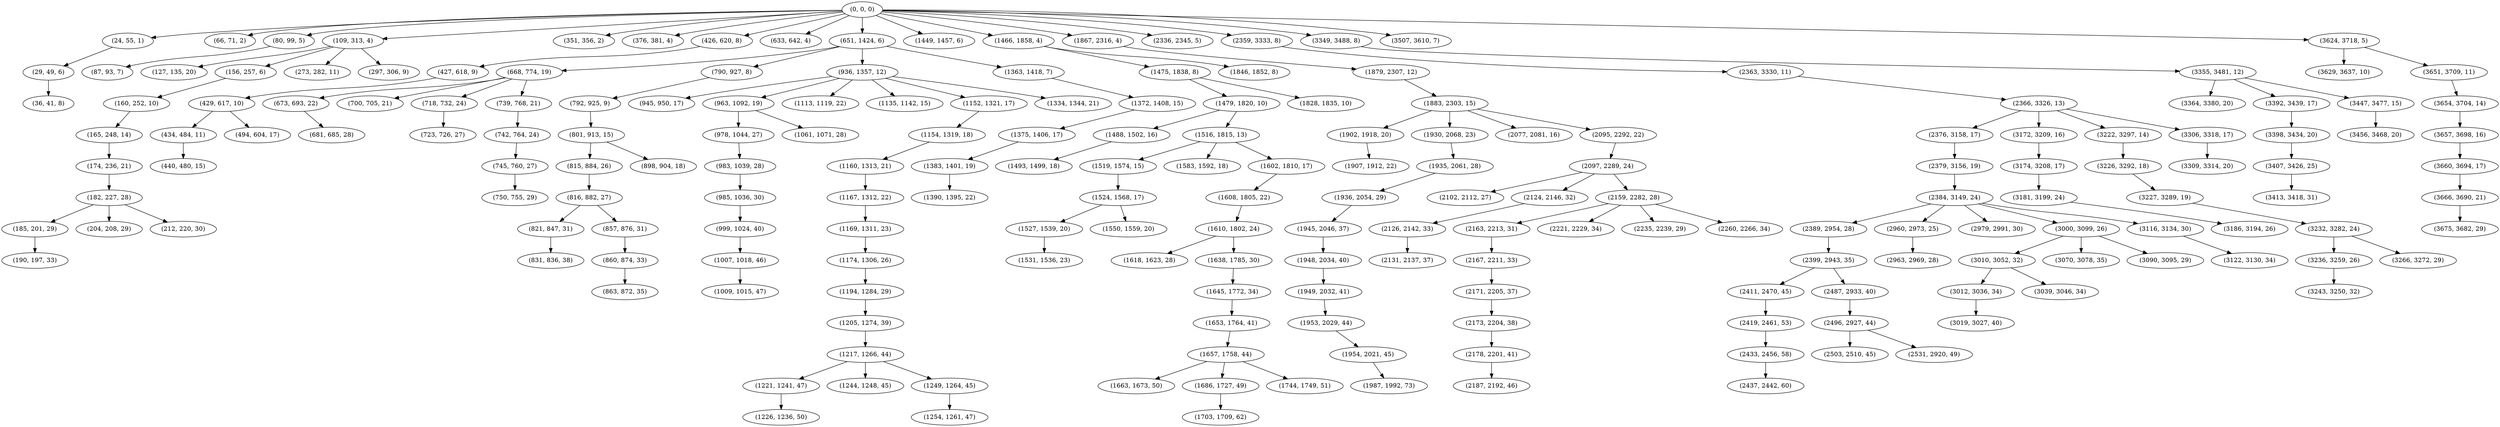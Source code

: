digraph tree {
    "(0, 0, 0)";
    "(24, 55, 1)";
    "(29, 49, 6)";
    "(36, 41, 8)";
    "(66, 71, 2)";
    "(80, 99, 5)";
    "(87, 93, 7)";
    "(109, 313, 4)";
    "(127, 135, 20)";
    "(156, 257, 6)";
    "(160, 252, 10)";
    "(165, 248, 14)";
    "(174, 236, 21)";
    "(182, 227, 28)";
    "(185, 201, 29)";
    "(190, 197, 33)";
    "(204, 208, 29)";
    "(212, 220, 30)";
    "(273, 282, 11)";
    "(297, 306, 9)";
    "(351, 356, 2)";
    "(376, 381, 4)";
    "(426, 620, 8)";
    "(427, 618, 9)";
    "(429, 617, 10)";
    "(434, 484, 11)";
    "(440, 480, 15)";
    "(494, 604, 17)";
    "(633, 642, 4)";
    "(651, 1424, 6)";
    "(668, 774, 19)";
    "(673, 693, 22)";
    "(681, 685, 28)";
    "(700, 705, 21)";
    "(718, 732, 24)";
    "(723, 726, 27)";
    "(739, 768, 21)";
    "(742, 764, 24)";
    "(745, 760, 27)";
    "(750, 755, 29)";
    "(790, 927, 8)";
    "(792, 925, 9)";
    "(801, 913, 15)";
    "(815, 884, 26)";
    "(816, 882, 27)";
    "(821, 847, 31)";
    "(831, 836, 38)";
    "(857, 876, 31)";
    "(860, 874, 33)";
    "(863, 872, 35)";
    "(898, 904, 18)";
    "(936, 1357, 12)";
    "(945, 950, 17)";
    "(963, 1092, 19)";
    "(978, 1044, 27)";
    "(983, 1039, 28)";
    "(985, 1036, 30)";
    "(999, 1024, 40)";
    "(1007, 1018, 46)";
    "(1009, 1015, 47)";
    "(1061, 1071, 28)";
    "(1113, 1119, 22)";
    "(1135, 1142, 15)";
    "(1152, 1321, 17)";
    "(1154, 1319, 18)";
    "(1160, 1313, 21)";
    "(1167, 1312, 22)";
    "(1169, 1311, 23)";
    "(1174, 1306, 26)";
    "(1194, 1284, 29)";
    "(1205, 1274, 39)";
    "(1217, 1266, 44)";
    "(1221, 1241, 47)";
    "(1226, 1236, 50)";
    "(1244, 1248, 45)";
    "(1249, 1264, 45)";
    "(1254, 1261, 47)";
    "(1334, 1344, 21)";
    "(1363, 1418, 7)";
    "(1372, 1408, 15)";
    "(1375, 1406, 17)";
    "(1383, 1401, 19)";
    "(1390, 1395, 22)";
    "(1449, 1457, 6)";
    "(1466, 1858, 4)";
    "(1475, 1838, 8)";
    "(1479, 1820, 10)";
    "(1488, 1502, 16)";
    "(1493, 1499, 18)";
    "(1516, 1815, 13)";
    "(1519, 1574, 15)";
    "(1524, 1568, 17)";
    "(1527, 1539, 20)";
    "(1531, 1536, 23)";
    "(1550, 1559, 20)";
    "(1583, 1592, 18)";
    "(1602, 1810, 17)";
    "(1608, 1805, 22)";
    "(1610, 1802, 24)";
    "(1618, 1623, 28)";
    "(1638, 1785, 30)";
    "(1645, 1772, 34)";
    "(1653, 1764, 41)";
    "(1657, 1758, 44)";
    "(1663, 1673, 50)";
    "(1686, 1727, 49)";
    "(1703, 1709, 62)";
    "(1744, 1749, 51)";
    "(1828, 1835, 10)";
    "(1846, 1852, 8)";
    "(1867, 2316, 4)";
    "(1879, 2307, 12)";
    "(1883, 2303, 15)";
    "(1902, 1918, 20)";
    "(1907, 1912, 22)";
    "(1930, 2068, 23)";
    "(1935, 2061, 28)";
    "(1936, 2054, 29)";
    "(1945, 2046, 37)";
    "(1948, 2034, 40)";
    "(1949, 2032, 41)";
    "(1953, 2029, 44)";
    "(1954, 2021, 45)";
    "(1987, 1992, 73)";
    "(2077, 2081, 16)";
    "(2095, 2292, 22)";
    "(2097, 2289, 24)";
    "(2102, 2112, 27)";
    "(2124, 2146, 32)";
    "(2126, 2142, 33)";
    "(2131, 2137, 37)";
    "(2159, 2282, 28)";
    "(2163, 2213, 31)";
    "(2167, 2211, 33)";
    "(2171, 2205, 37)";
    "(2173, 2204, 38)";
    "(2178, 2201, 41)";
    "(2187, 2192, 46)";
    "(2221, 2229, 34)";
    "(2235, 2239, 29)";
    "(2260, 2266, 34)";
    "(2336, 2345, 5)";
    "(2359, 3333, 8)";
    "(2363, 3330, 11)";
    "(2366, 3326, 13)";
    "(2376, 3158, 17)";
    "(2379, 3156, 19)";
    "(2384, 3149, 24)";
    "(2389, 2954, 28)";
    "(2399, 2943, 35)";
    "(2411, 2470, 45)";
    "(2419, 2461, 53)";
    "(2433, 2456, 58)";
    "(2437, 2442, 60)";
    "(2487, 2933, 40)";
    "(2496, 2927, 44)";
    "(2503, 2510, 45)";
    "(2531, 2920, 49)";
    "(2960, 2973, 25)";
    "(2963, 2969, 28)";
    "(2979, 2991, 30)";
    "(3000, 3099, 26)";
    "(3010, 3052, 32)";
    "(3012, 3036, 34)";
    "(3019, 3027, 40)";
    "(3039, 3046, 34)";
    "(3070, 3078, 35)";
    "(3090, 3095, 29)";
    "(3116, 3134, 30)";
    "(3122, 3130, 34)";
    "(3172, 3209, 16)";
    "(3174, 3208, 17)";
    "(3181, 3199, 24)";
    "(3186, 3194, 26)";
    "(3222, 3297, 14)";
    "(3226, 3292, 18)";
    "(3227, 3289, 19)";
    "(3232, 3282, 24)";
    "(3236, 3259, 26)";
    "(3243, 3250, 32)";
    "(3266, 3272, 29)";
    "(3306, 3318, 17)";
    "(3309, 3314, 20)";
    "(3349, 3488, 8)";
    "(3355, 3481, 12)";
    "(3364, 3380, 20)";
    "(3392, 3439, 17)";
    "(3398, 3434, 20)";
    "(3407, 3426, 25)";
    "(3413, 3418, 31)";
    "(3447, 3477, 15)";
    "(3456, 3468, 20)";
    "(3507, 3610, 7)";
    "(3624, 3718, 5)";
    "(3629, 3637, 10)";
    "(3651, 3709, 11)";
    "(3654, 3704, 14)";
    "(3657, 3698, 16)";
    "(3660, 3694, 17)";
    "(3666, 3690, 21)";
    "(3675, 3682, 29)";
    "(0, 0, 0)" -> "(24, 55, 1)";
    "(0, 0, 0)" -> "(66, 71, 2)";
    "(0, 0, 0)" -> "(80, 99, 5)";
    "(0, 0, 0)" -> "(109, 313, 4)";
    "(0, 0, 0)" -> "(351, 356, 2)";
    "(0, 0, 0)" -> "(376, 381, 4)";
    "(0, 0, 0)" -> "(426, 620, 8)";
    "(0, 0, 0)" -> "(633, 642, 4)";
    "(0, 0, 0)" -> "(651, 1424, 6)";
    "(0, 0, 0)" -> "(1449, 1457, 6)";
    "(0, 0, 0)" -> "(1466, 1858, 4)";
    "(0, 0, 0)" -> "(1867, 2316, 4)";
    "(0, 0, 0)" -> "(2336, 2345, 5)";
    "(0, 0, 0)" -> "(2359, 3333, 8)";
    "(0, 0, 0)" -> "(3349, 3488, 8)";
    "(0, 0, 0)" -> "(3507, 3610, 7)";
    "(0, 0, 0)" -> "(3624, 3718, 5)";
    "(24, 55, 1)" -> "(29, 49, 6)";
    "(29, 49, 6)" -> "(36, 41, 8)";
    "(80, 99, 5)" -> "(87, 93, 7)";
    "(109, 313, 4)" -> "(127, 135, 20)";
    "(109, 313, 4)" -> "(156, 257, 6)";
    "(109, 313, 4)" -> "(273, 282, 11)";
    "(109, 313, 4)" -> "(297, 306, 9)";
    "(156, 257, 6)" -> "(160, 252, 10)";
    "(160, 252, 10)" -> "(165, 248, 14)";
    "(165, 248, 14)" -> "(174, 236, 21)";
    "(174, 236, 21)" -> "(182, 227, 28)";
    "(182, 227, 28)" -> "(185, 201, 29)";
    "(182, 227, 28)" -> "(204, 208, 29)";
    "(182, 227, 28)" -> "(212, 220, 30)";
    "(185, 201, 29)" -> "(190, 197, 33)";
    "(426, 620, 8)" -> "(427, 618, 9)";
    "(427, 618, 9)" -> "(429, 617, 10)";
    "(429, 617, 10)" -> "(434, 484, 11)";
    "(429, 617, 10)" -> "(494, 604, 17)";
    "(434, 484, 11)" -> "(440, 480, 15)";
    "(651, 1424, 6)" -> "(668, 774, 19)";
    "(651, 1424, 6)" -> "(790, 927, 8)";
    "(651, 1424, 6)" -> "(936, 1357, 12)";
    "(651, 1424, 6)" -> "(1363, 1418, 7)";
    "(668, 774, 19)" -> "(673, 693, 22)";
    "(668, 774, 19)" -> "(700, 705, 21)";
    "(668, 774, 19)" -> "(718, 732, 24)";
    "(668, 774, 19)" -> "(739, 768, 21)";
    "(673, 693, 22)" -> "(681, 685, 28)";
    "(718, 732, 24)" -> "(723, 726, 27)";
    "(739, 768, 21)" -> "(742, 764, 24)";
    "(742, 764, 24)" -> "(745, 760, 27)";
    "(745, 760, 27)" -> "(750, 755, 29)";
    "(790, 927, 8)" -> "(792, 925, 9)";
    "(792, 925, 9)" -> "(801, 913, 15)";
    "(801, 913, 15)" -> "(815, 884, 26)";
    "(801, 913, 15)" -> "(898, 904, 18)";
    "(815, 884, 26)" -> "(816, 882, 27)";
    "(816, 882, 27)" -> "(821, 847, 31)";
    "(816, 882, 27)" -> "(857, 876, 31)";
    "(821, 847, 31)" -> "(831, 836, 38)";
    "(857, 876, 31)" -> "(860, 874, 33)";
    "(860, 874, 33)" -> "(863, 872, 35)";
    "(936, 1357, 12)" -> "(945, 950, 17)";
    "(936, 1357, 12)" -> "(963, 1092, 19)";
    "(936, 1357, 12)" -> "(1113, 1119, 22)";
    "(936, 1357, 12)" -> "(1135, 1142, 15)";
    "(936, 1357, 12)" -> "(1152, 1321, 17)";
    "(936, 1357, 12)" -> "(1334, 1344, 21)";
    "(963, 1092, 19)" -> "(978, 1044, 27)";
    "(963, 1092, 19)" -> "(1061, 1071, 28)";
    "(978, 1044, 27)" -> "(983, 1039, 28)";
    "(983, 1039, 28)" -> "(985, 1036, 30)";
    "(985, 1036, 30)" -> "(999, 1024, 40)";
    "(999, 1024, 40)" -> "(1007, 1018, 46)";
    "(1007, 1018, 46)" -> "(1009, 1015, 47)";
    "(1152, 1321, 17)" -> "(1154, 1319, 18)";
    "(1154, 1319, 18)" -> "(1160, 1313, 21)";
    "(1160, 1313, 21)" -> "(1167, 1312, 22)";
    "(1167, 1312, 22)" -> "(1169, 1311, 23)";
    "(1169, 1311, 23)" -> "(1174, 1306, 26)";
    "(1174, 1306, 26)" -> "(1194, 1284, 29)";
    "(1194, 1284, 29)" -> "(1205, 1274, 39)";
    "(1205, 1274, 39)" -> "(1217, 1266, 44)";
    "(1217, 1266, 44)" -> "(1221, 1241, 47)";
    "(1217, 1266, 44)" -> "(1244, 1248, 45)";
    "(1217, 1266, 44)" -> "(1249, 1264, 45)";
    "(1221, 1241, 47)" -> "(1226, 1236, 50)";
    "(1249, 1264, 45)" -> "(1254, 1261, 47)";
    "(1363, 1418, 7)" -> "(1372, 1408, 15)";
    "(1372, 1408, 15)" -> "(1375, 1406, 17)";
    "(1375, 1406, 17)" -> "(1383, 1401, 19)";
    "(1383, 1401, 19)" -> "(1390, 1395, 22)";
    "(1466, 1858, 4)" -> "(1475, 1838, 8)";
    "(1466, 1858, 4)" -> "(1846, 1852, 8)";
    "(1475, 1838, 8)" -> "(1479, 1820, 10)";
    "(1475, 1838, 8)" -> "(1828, 1835, 10)";
    "(1479, 1820, 10)" -> "(1488, 1502, 16)";
    "(1479, 1820, 10)" -> "(1516, 1815, 13)";
    "(1488, 1502, 16)" -> "(1493, 1499, 18)";
    "(1516, 1815, 13)" -> "(1519, 1574, 15)";
    "(1516, 1815, 13)" -> "(1583, 1592, 18)";
    "(1516, 1815, 13)" -> "(1602, 1810, 17)";
    "(1519, 1574, 15)" -> "(1524, 1568, 17)";
    "(1524, 1568, 17)" -> "(1527, 1539, 20)";
    "(1524, 1568, 17)" -> "(1550, 1559, 20)";
    "(1527, 1539, 20)" -> "(1531, 1536, 23)";
    "(1602, 1810, 17)" -> "(1608, 1805, 22)";
    "(1608, 1805, 22)" -> "(1610, 1802, 24)";
    "(1610, 1802, 24)" -> "(1618, 1623, 28)";
    "(1610, 1802, 24)" -> "(1638, 1785, 30)";
    "(1638, 1785, 30)" -> "(1645, 1772, 34)";
    "(1645, 1772, 34)" -> "(1653, 1764, 41)";
    "(1653, 1764, 41)" -> "(1657, 1758, 44)";
    "(1657, 1758, 44)" -> "(1663, 1673, 50)";
    "(1657, 1758, 44)" -> "(1686, 1727, 49)";
    "(1657, 1758, 44)" -> "(1744, 1749, 51)";
    "(1686, 1727, 49)" -> "(1703, 1709, 62)";
    "(1867, 2316, 4)" -> "(1879, 2307, 12)";
    "(1879, 2307, 12)" -> "(1883, 2303, 15)";
    "(1883, 2303, 15)" -> "(1902, 1918, 20)";
    "(1883, 2303, 15)" -> "(1930, 2068, 23)";
    "(1883, 2303, 15)" -> "(2077, 2081, 16)";
    "(1883, 2303, 15)" -> "(2095, 2292, 22)";
    "(1902, 1918, 20)" -> "(1907, 1912, 22)";
    "(1930, 2068, 23)" -> "(1935, 2061, 28)";
    "(1935, 2061, 28)" -> "(1936, 2054, 29)";
    "(1936, 2054, 29)" -> "(1945, 2046, 37)";
    "(1945, 2046, 37)" -> "(1948, 2034, 40)";
    "(1948, 2034, 40)" -> "(1949, 2032, 41)";
    "(1949, 2032, 41)" -> "(1953, 2029, 44)";
    "(1953, 2029, 44)" -> "(1954, 2021, 45)";
    "(1954, 2021, 45)" -> "(1987, 1992, 73)";
    "(2095, 2292, 22)" -> "(2097, 2289, 24)";
    "(2097, 2289, 24)" -> "(2102, 2112, 27)";
    "(2097, 2289, 24)" -> "(2124, 2146, 32)";
    "(2097, 2289, 24)" -> "(2159, 2282, 28)";
    "(2124, 2146, 32)" -> "(2126, 2142, 33)";
    "(2126, 2142, 33)" -> "(2131, 2137, 37)";
    "(2159, 2282, 28)" -> "(2163, 2213, 31)";
    "(2159, 2282, 28)" -> "(2221, 2229, 34)";
    "(2159, 2282, 28)" -> "(2235, 2239, 29)";
    "(2159, 2282, 28)" -> "(2260, 2266, 34)";
    "(2163, 2213, 31)" -> "(2167, 2211, 33)";
    "(2167, 2211, 33)" -> "(2171, 2205, 37)";
    "(2171, 2205, 37)" -> "(2173, 2204, 38)";
    "(2173, 2204, 38)" -> "(2178, 2201, 41)";
    "(2178, 2201, 41)" -> "(2187, 2192, 46)";
    "(2359, 3333, 8)" -> "(2363, 3330, 11)";
    "(2363, 3330, 11)" -> "(2366, 3326, 13)";
    "(2366, 3326, 13)" -> "(2376, 3158, 17)";
    "(2366, 3326, 13)" -> "(3172, 3209, 16)";
    "(2366, 3326, 13)" -> "(3222, 3297, 14)";
    "(2366, 3326, 13)" -> "(3306, 3318, 17)";
    "(2376, 3158, 17)" -> "(2379, 3156, 19)";
    "(2379, 3156, 19)" -> "(2384, 3149, 24)";
    "(2384, 3149, 24)" -> "(2389, 2954, 28)";
    "(2384, 3149, 24)" -> "(2960, 2973, 25)";
    "(2384, 3149, 24)" -> "(2979, 2991, 30)";
    "(2384, 3149, 24)" -> "(3000, 3099, 26)";
    "(2384, 3149, 24)" -> "(3116, 3134, 30)";
    "(2389, 2954, 28)" -> "(2399, 2943, 35)";
    "(2399, 2943, 35)" -> "(2411, 2470, 45)";
    "(2399, 2943, 35)" -> "(2487, 2933, 40)";
    "(2411, 2470, 45)" -> "(2419, 2461, 53)";
    "(2419, 2461, 53)" -> "(2433, 2456, 58)";
    "(2433, 2456, 58)" -> "(2437, 2442, 60)";
    "(2487, 2933, 40)" -> "(2496, 2927, 44)";
    "(2496, 2927, 44)" -> "(2503, 2510, 45)";
    "(2496, 2927, 44)" -> "(2531, 2920, 49)";
    "(2960, 2973, 25)" -> "(2963, 2969, 28)";
    "(3000, 3099, 26)" -> "(3010, 3052, 32)";
    "(3000, 3099, 26)" -> "(3070, 3078, 35)";
    "(3000, 3099, 26)" -> "(3090, 3095, 29)";
    "(3010, 3052, 32)" -> "(3012, 3036, 34)";
    "(3010, 3052, 32)" -> "(3039, 3046, 34)";
    "(3012, 3036, 34)" -> "(3019, 3027, 40)";
    "(3116, 3134, 30)" -> "(3122, 3130, 34)";
    "(3172, 3209, 16)" -> "(3174, 3208, 17)";
    "(3174, 3208, 17)" -> "(3181, 3199, 24)";
    "(3181, 3199, 24)" -> "(3186, 3194, 26)";
    "(3222, 3297, 14)" -> "(3226, 3292, 18)";
    "(3226, 3292, 18)" -> "(3227, 3289, 19)";
    "(3227, 3289, 19)" -> "(3232, 3282, 24)";
    "(3232, 3282, 24)" -> "(3236, 3259, 26)";
    "(3232, 3282, 24)" -> "(3266, 3272, 29)";
    "(3236, 3259, 26)" -> "(3243, 3250, 32)";
    "(3306, 3318, 17)" -> "(3309, 3314, 20)";
    "(3349, 3488, 8)" -> "(3355, 3481, 12)";
    "(3355, 3481, 12)" -> "(3364, 3380, 20)";
    "(3355, 3481, 12)" -> "(3392, 3439, 17)";
    "(3355, 3481, 12)" -> "(3447, 3477, 15)";
    "(3392, 3439, 17)" -> "(3398, 3434, 20)";
    "(3398, 3434, 20)" -> "(3407, 3426, 25)";
    "(3407, 3426, 25)" -> "(3413, 3418, 31)";
    "(3447, 3477, 15)" -> "(3456, 3468, 20)";
    "(3624, 3718, 5)" -> "(3629, 3637, 10)";
    "(3624, 3718, 5)" -> "(3651, 3709, 11)";
    "(3651, 3709, 11)" -> "(3654, 3704, 14)";
    "(3654, 3704, 14)" -> "(3657, 3698, 16)";
    "(3657, 3698, 16)" -> "(3660, 3694, 17)";
    "(3660, 3694, 17)" -> "(3666, 3690, 21)";
    "(3666, 3690, 21)" -> "(3675, 3682, 29)";
}
